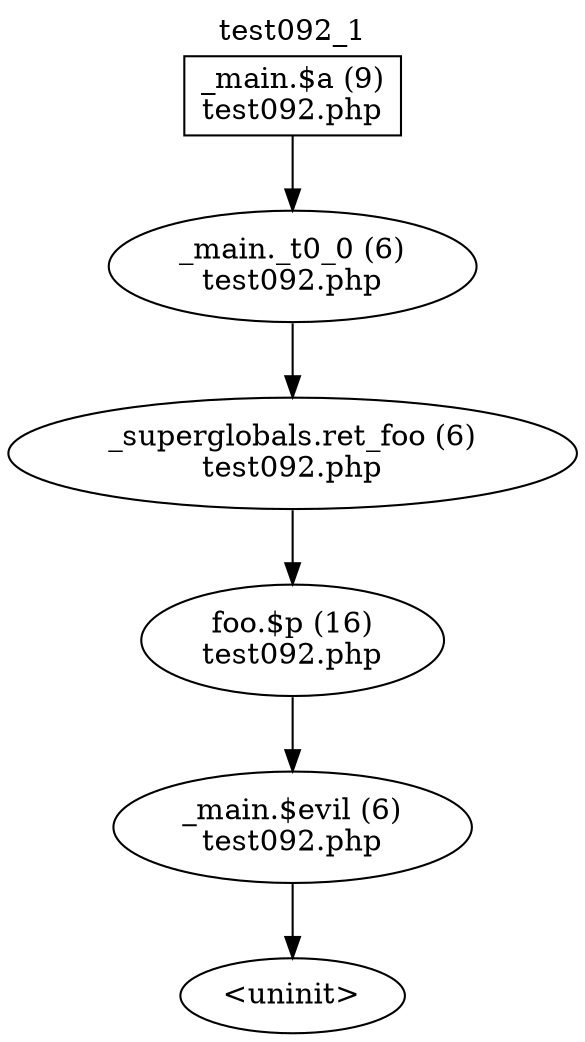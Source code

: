 digraph cfg {
  label="test092_1";
  labelloc=t;
  n1 [shape=box, label="_main.$a (9)\ntest092.php"];
  n2 [shape=ellipse, label="_main._t0_0 (6)\ntest092.php"];
  n3 [shape=ellipse, label="_superglobals.ret_foo (6)\ntest092.php"];
  n4 [shape=ellipse, label="foo.$p (16)\ntest092.php"];
  n5 [shape=ellipse, label="_main.$evil (6)\ntest092.php"];
  n6 [shape=ellipse, label="<uninit>"];
  n1 -> n2;
  n2 -> n3;
  n3 -> n4;
  n4 -> n5;
  n5 -> n6;
}
